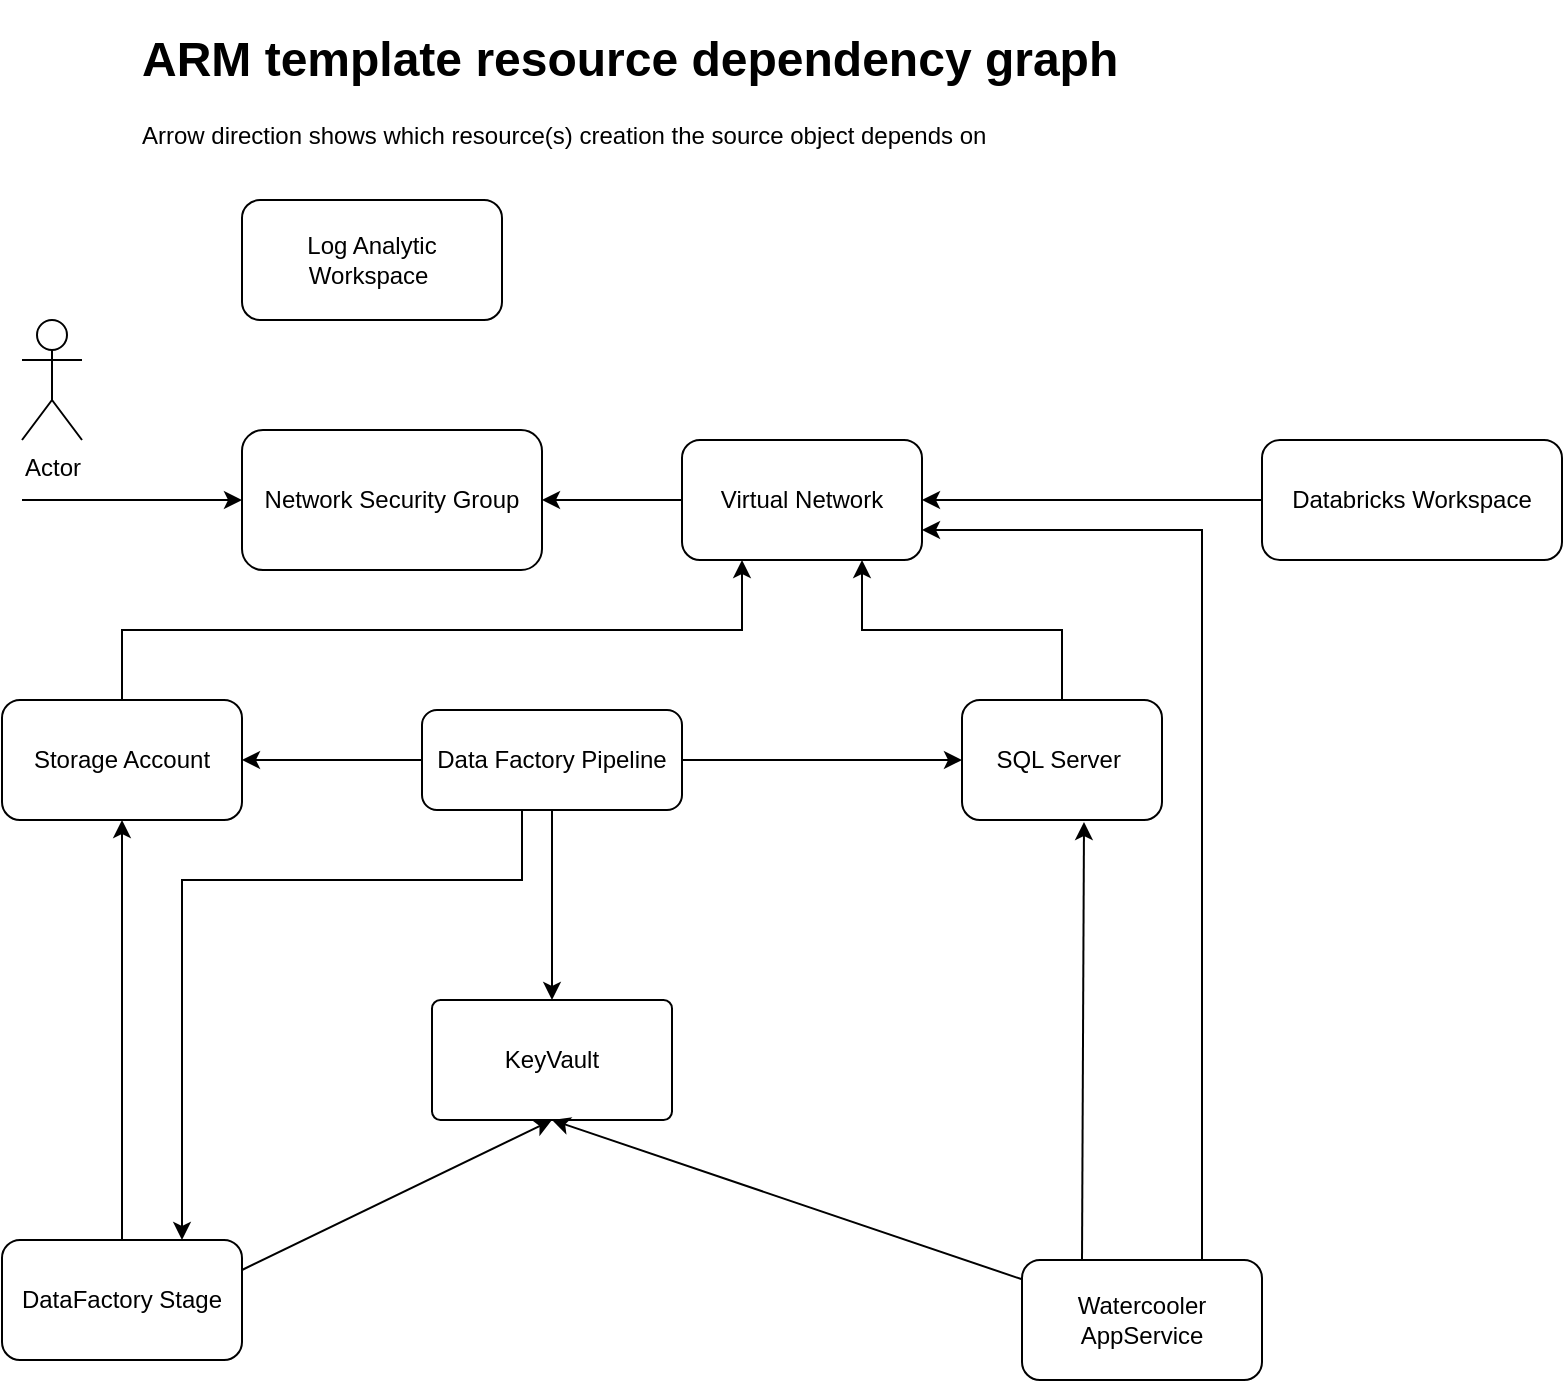 <mxfile version="13.9.3" type="device"><diagram id="C5RBs43oDa-KdzZeNtuy" name="Page-1"><mxGraphModel dx="1426" dy="755" grid="0" gridSize="10" guides="1" tooltips="1" connect="1" arrows="1" fold="1" page="1" pageScale="1" pageWidth="827" pageHeight="1169" math="0" shadow="0"><root><mxCell id="WIyWlLk6GJQsqaUBKTNV-0"/><mxCell id="WIyWlLk6GJQsqaUBKTNV-1" parent="WIyWlLk6GJQsqaUBKTNV-0"/><mxCell id="A84b_cwEjfTX0DVncYtY-15" value="" style="edgeStyle=orthogonalEdgeStyle;rounded=0;orthogonalLoop=1;jettySize=auto;html=1;" parent="WIyWlLk6GJQsqaUBKTNV-1" source="A84b_cwEjfTX0DVncYtY-0" target="WIyWlLk6GJQsqaUBKTNV-3" edge="1"><mxGeometry relative="1" as="geometry"/></mxCell><mxCell id="A84b_cwEjfTX0DVncYtY-49" style="edgeStyle=orthogonalEdgeStyle;rounded=0;orthogonalLoop=1;jettySize=auto;html=1;entryX=0;entryY=0.5;entryDx=0;entryDy=0;" parent="WIyWlLk6GJQsqaUBKTNV-1" target="WIyWlLk6GJQsqaUBKTNV-3" edge="1"><mxGeometry relative="1" as="geometry"><mxPoint x="30" y="250" as="sourcePoint"/><Array as="points"><mxPoint x="30" y="250"/></Array></mxGeometry></mxCell><mxCell id="WIyWlLk6GJQsqaUBKTNV-3" value="Network Security Group&lt;br&gt;" style="rounded=1;whiteSpace=wrap;html=1;fontSize=12;glass=0;strokeWidth=1;shadow=0;" parent="WIyWlLk6GJQsqaUBKTNV-1" vertex="1"><mxGeometry x="140" y="215" width="150" height="70" as="geometry"/></mxCell><mxCell id="A84b_cwEjfTX0DVncYtY-16" style="edgeStyle=orthogonalEdgeStyle;rounded=0;orthogonalLoop=1;jettySize=auto;html=1;exitX=0;exitY=0.5;exitDx=0;exitDy=0;entryX=1;entryY=0.5;entryDx=0;entryDy=0;" parent="WIyWlLk6GJQsqaUBKTNV-1" source="A84b_cwEjfTX0DVncYtY-11" target="A84b_cwEjfTX0DVncYtY-0" edge="1"><mxGeometry relative="1" as="geometry"/></mxCell><mxCell id="A84b_cwEjfTX0DVncYtY-0" value="Virtual Network" style="whiteSpace=wrap;html=1;rounded=1;shadow=0;strokeWidth=1;glass=0;" parent="WIyWlLk6GJQsqaUBKTNV-1" vertex="1"><mxGeometry x="360" y="220" width="120" height="60" as="geometry"/></mxCell><mxCell id="A84b_cwEjfTX0DVncYtY-45" style="edgeStyle=orthogonalEdgeStyle;rounded=0;orthogonalLoop=1;jettySize=auto;html=1;exitX=0.5;exitY=0;exitDx=0;exitDy=0;entryX=0.25;entryY=1;entryDx=0;entryDy=0;" parent="WIyWlLk6GJQsqaUBKTNV-1" source="A84b_cwEjfTX0DVncYtY-2" target="A84b_cwEjfTX0DVncYtY-0" edge="1"><mxGeometry relative="1" as="geometry"><mxPoint x="220" y="340" as="targetPoint"/></mxGeometry></mxCell><mxCell id="A84b_cwEjfTX0DVncYtY-2" value="Storage Account" style="whiteSpace=wrap;html=1;rounded=1;shadow=0;strokeWidth=1;glass=0;" parent="WIyWlLk6GJQsqaUBKTNV-1" vertex="1"><mxGeometry x="20" y="350" width="120" height="60" as="geometry"/></mxCell><mxCell id="A84b_cwEjfTX0DVncYtY-46" style="edgeStyle=orthogonalEdgeStyle;rounded=0;orthogonalLoop=1;jettySize=auto;html=1;exitX=0.5;exitY=0;exitDx=0;exitDy=0;entryX=0.75;entryY=1;entryDx=0;entryDy=0;" parent="WIyWlLk6GJQsqaUBKTNV-1" source="A84b_cwEjfTX0DVncYtY-3" target="A84b_cwEjfTX0DVncYtY-0" edge="1"><mxGeometry relative="1" as="geometry"/></mxCell><mxCell id="A84b_cwEjfTX0DVncYtY-3" value="SQL Server&amp;nbsp;" style="whiteSpace=wrap;html=1;rounded=1;shadow=0;strokeWidth=1;glass=0;" parent="WIyWlLk6GJQsqaUBKTNV-1" vertex="1"><mxGeometry x="500" y="350" width="100" height="60" as="geometry"/></mxCell><mxCell id="A84b_cwEjfTX0DVncYtY-4" value="KeyVault" style="whiteSpace=wrap;html=1;rounded=1;shadow=0;strokeWidth=1;glass=0;arcSize=7;" parent="WIyWlLk6GJQsqaUBKTNV-1" vertex="1"><mxGeometry x="235" y="500" width="120" height="60" as="geometry"/></mxCell><mxCell id="A84b_cwEjfTX0DVncYtY-47" style="edgeStyle=orthogonalEdgeStyle;rounded=0;orthogonalLoop=1;jettySize=auto;html=1;exitX=0.75;exitY=0;exitDx=0;exitDy=0;entryX=1;entryY=0.75;entryDx=0;entryDy=0;" parent="WIyWlLk6GJQsqaUBKTNV-1" source="A84b_cwEjfTX0DVncYtY-8" target="A84b_cwEjfTX0DVncYtY-0" edge="1"><mxGeometry relative="1" as="geometry"/></mxCell><mxCell id="A84b_cwEjfTX0DVncYtY-8" value="Watercooler AppService" style="whiteSpace=wrap;html=1;rounded=1;shadow=0;strokeWidth=1;glass=0;" parent="WIyWlLk6GJQsqaUBKTNV-1" vertex="1"><mxGeometry x="530" y="630" width="120" height="60" as="geometry"/></mxCell><mxCell id="A84b_cwEjfTX0DVncYtY-10" value="DataFactory Stage" style="whiteSpace=wrap;html=1;rounded=1;shadow=0;strokeWidth=1;glass=0;" parent="WIyWlLk6GJQsqaUBKTNV-1" vertex="1"><mxGeometry x="20" y="620" width="120" height="60" as="geometry"/></mxCell><mxCell id="A84b_cwEjfTX0DVncYtY-11" value="Databricks Workspace" style="whiteSpace=wrap;html=1;rounded=1;shadow=0;strokeWidth=1;glass=0;" parent="WIyWlLk6GJQsqaUBKTNV-1" vertex="1"><mxGeometry x="650" y="220" width="150" height="60" as="geometry"/></mxCell><mxCell id="A84b_cwEjfTX0DVncYtY-12" value="Log Analytic Workspace&amp;nbsp;" style="whiteSpace=wrap;html=1;rounded=1;shadow=0;strokeWidth=1;glass=0;" parent="WIyWlLk6GJQsqaUBKTNV-1" vertex="1"><mxGeometry x="140" y="100" width="130" height="60" as="geometry"/></mxCell><mxCell id="A84b_cwEjfTX0DVncYtY-28" value="" style="endArrow=classic;html=1;entryX=0.5;entryY=1;entryDx=0;entryDy=0;exitX=0.5;exitY=0;exitDx=0;exitDy=0;" parent="WIyWlLk6GJQsqaUBKTNV-1" source="A84b_cwEjfTX0DVncYtY-10" target="A84b_cwEjfTX0DVncYtY-2" edge="1"><mxGeometry width="50" height="50" relative="1" as="geometry"><mxPoint x="510" y="430" as="sourcePoint"/><mxPoint x="210" y="510" as="targetPoint"/></mxGeometry></mxCell><mxCell id="A84b_cwEjfTX0DVncYtY-30" value="" style="endArrow=classic;html=1;entryX=0.5;entryY=1;entryDx=0;entryDy=0;exitX=1;exitY=0.25;exitDx=0;exitDy=0;" parent="WIyWlLk6GJQsqaUBKTNV-1" source="A84b_cwEjfTX0DVncYtY-10" target="A84b_cwEjfTX0DVncYtY-4" edge="1"><mxGeometry width="50" height="50" relative="1" as="geometry"><mxPoint x="510" y="430" as="sourcePoint"/><mxPoint x="460" y="480" as="targetPoint"/></mxGeometry></mxCell><mxCell id="A84b_cwEjfTX0DVncYtY-38" value="" style="endArrow=classic;html=1;entryX=0.61;entryY=1.017;entryDx=0;entryDy=0;exitX=0.25;exitY=0;exitDx=0;exitDy=0;entryPerimeter=0;" parent="WIyWlLk6GJQsqaUBKTNV-1" source="A84b_cwEjfTX0DVncYtY-8" target="A84b_cwEjfTX0DVncYtY-3" edge="1"><mxGeometry width="50" height="50" relative="1" as="geometry"><mxPoint x="510" y="430" as="sourcePoint"/><mxPoint x="460" y="480" as="targetPoint"/></mxGeometry></mxCell><mxCell id="A84b_cwEjfTX0DVncYtY-39" value="" style="endArrow=classic;html=1;entryX=0.5;entryY=1;entryDx=0;entryDy=0;" parent="WIyWlLk6GJQsqaUBKTNV-1" source="A84b_cwEjfTX0DVncYtY-8" target="A84b_cwEjfTX0DVncYtY-4" edge="1"><mxGeometry width="50" height="50" relative="1" as="geometry"><mxPoint x="630" y="667" as="sourcePoint"/><mxPoint x="460" y="480" as="targetPoint"/></mxGeometry></mxCell><mxCell id="A84b_cwEjfTX0DVncYtY-52" value="&lt;h1&gt;ARM template resource dependency graph&lt;/h1&gt;&lt;p&gt;Arrow direction shows which resource(s) creation the source object&lt;span&gt;&amp;nbsp;depends on&lt;/span&gt;&lt;/p&gt;" style="text;html=1;strokeColor=none;fillColor=none;spacing=5;spacingTop=-20;whiteSpace=wrap;overflow=hidden;rounded=0;" parent="WIyWlLk6GJQsqaUBKTNV-1" vertex="1"><mxGeometry x="85" y="10" width="695" height="80" as="geometry"/></mxCell><mxCell id="A84b_cwEjfTX0DVncYtY-54" value="" style="edgeStyle=orthogonalEdgeStyle;rounded=0;orthogonalLoop=1;jettySize=auto;html=1;entryX=0.75;entryY=0;entryDx=0;entryDy=0;" parent="WIyWlLk6GJQsqaUBKTNV-1" source="A84b_cwEjfTX0DVncYtY-53" target="A84b_cwEjfTX0DVncYtY-10" edge="1"><mxGeometry relative="1" as="geometry"><mxPoint x="110" y="600" as="targetPoint"/><Array as="points"><mxPoint x="280" y="440"/><mxPoint x="110" y="440"/></Array></mxGeometry></mxCell><mxCell id="A84b_cwEjfTX0DVncYtY-57" style="edgeStyle=orthogonalEdgeStyle;rounded=0;orthogonalLoop=1;jettySize=auto;html=1;exitX=1;exitY=0.5;exitDx=0;exitDy=0;entryX=0;entryY=0.5;entryDx=0;entryDy=0;" parent="WIyWlLk6GJQsqaUBKTNV-1" source="A84b_cwEjfTX0DVncYtY-53" target="A84b_cwEjfTX0DVncYtY-3" edge="1"><mxGeometry relative="1" as="geometry"/></mxCell><mxCell id="A84b_cwEjfTX0DVncYtY-58" style="edgeStyle=orthogonalEdgeStyle;rounded=0;orthogonalLoop=1;jettySize=auto;html=1;exitX=0;exitY=0.5;exitDx=0;exitDy=0;entryX=1;entryY=0.5;entryDx=0;entryDy=0;" parent="WIyWlLk6GJQsqaUBKTNV-1" source="A84b_cwEjfTX0DVncYtY-53" target="A84b_cwEjfTX0DVncYtY-2" edge="1"><mxGeometry relative="1" as="geometry"/></mxCell><mxCell id="A84b_cwEjfTX0DVncYtY-59" style="edgeStyle=orthogonalEdgeStyle;rounded=0;orthogonalLoop=1;jettySize=auto;html=1;exitX=0.5;exitY=1;exitDx=0;exitDy=0;entryX=0.5;entryY=0;entryDx=0;entryDy=0;" parent="WIyWlLk6GJQsqaUBKTNV-1" source="A84b_cwEjfTX0DVncYtY-53" target="A84b_cwEjfTX0DVncYtY-4" edge="1"><mxGeometry relative="1" as="geometry"/></mxCell><mxCell id="A84b_cwEjfTX0DVncYtY-53" value="Data Factory Pipeline" style="rounded=1;whiteSpace=wrap;html=1;" parent="WIyWlLk6GJQsqaUBKTNV-1" vertex="1"><mxGeometry x="230" y="355" width="130" height="50" as="geometry"/></mxCell><mxCell id="A84b_cwEjfTX0DVncYtY-60" value="Actor" style="shape=umlActor;verticalLabelPosition=bottom;verticalAlign=top;html=1;outlineConnect=0;" parent="WIyWlLk6GJQsqaUBKTNV-1" vertex="1"><mxGeometry x="30" y="160" width="30" height="60" as="geometry"/></mxCell></root></mxGraphModel></diagram></mxfile>